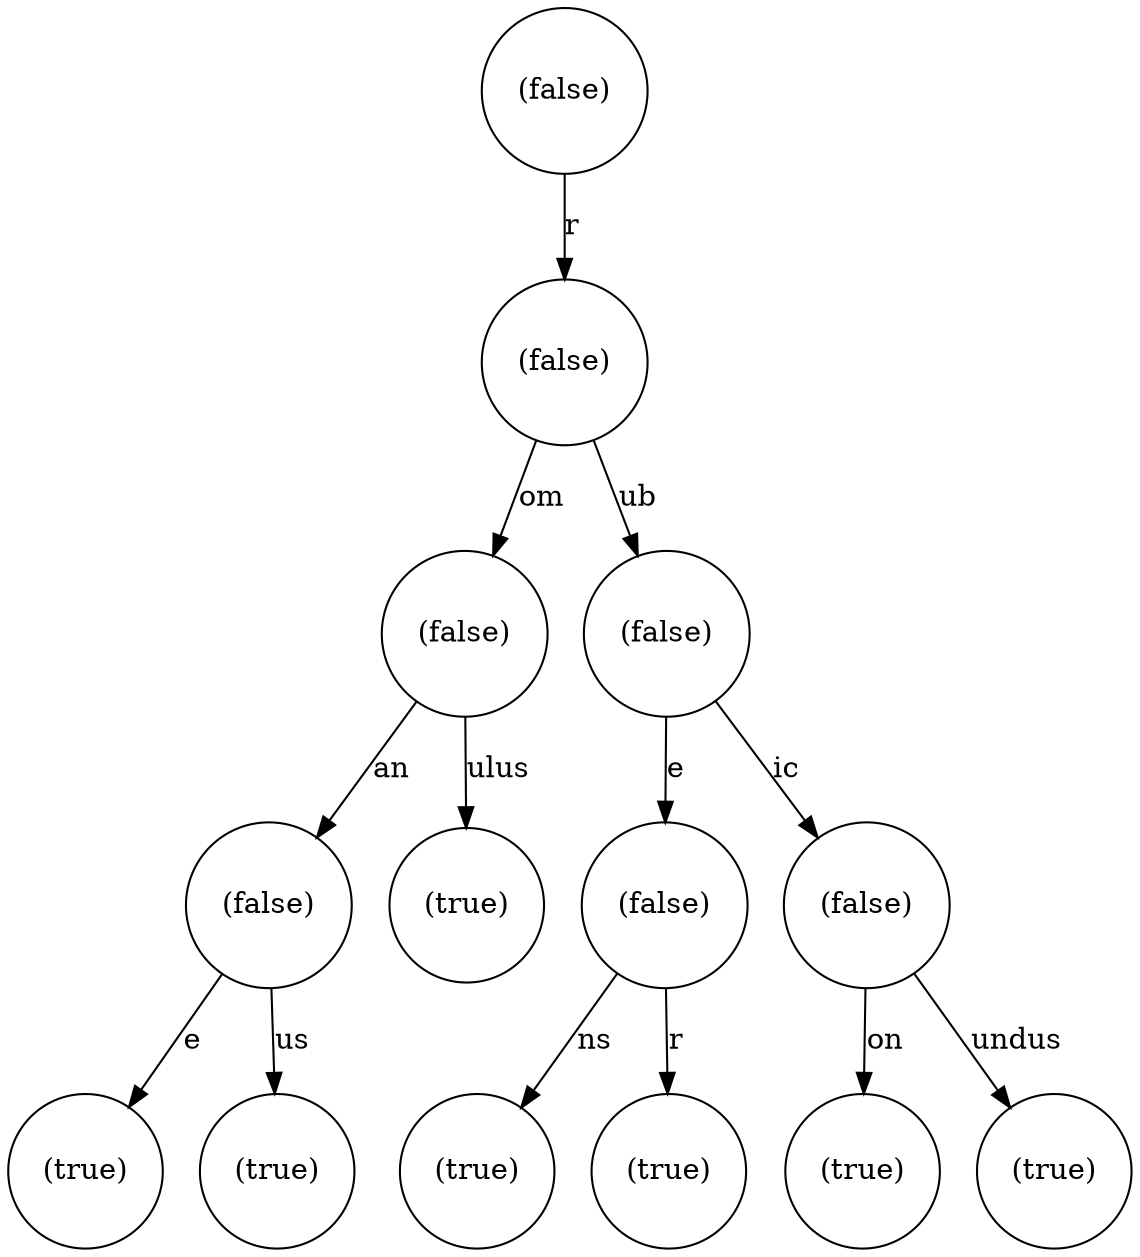 digraph Trie {
  node [shape=circle];
  n0 [label="(false)"];
  n1 [label="(false)"];
  n0 -> n1 [label="r"];
  n2 [label="(false)"];
  n1 -> n2 [label="om"];
  n3 [label="(false)"];
  n2 -> n3 [label="an"];
  n4 [label="(true)"];
  n3 -> n4 [label="e"];
  n5 [label="(true)"];
  n3 -> n5 [label="us"];
  n6 [label="(true)"];
  n2 -> n6 [label="ulus"];
  n7 [label="(false)"];
  n1 -> n7 [label="ub"];
  n8 [label="(false)"];
  n7 -> n8 [label="e"];
  n9 [label="(true)"];
  n8 -> n9 [label="ns"];
  n10 [label="(true)"];
  n8 -> n10 [label="r"];
  n11 [label="(false)"];
  n7 -> n11 [label="ic"];
  n12 [label="(true)"];
  n11 -> n12 [label="on"];
  n13 [label="(true)"];
  n11 -> n13 [label="undus"];
}

